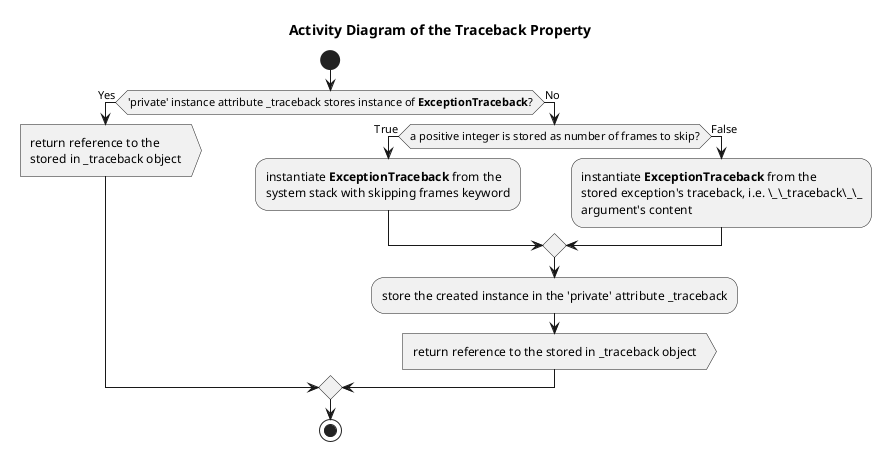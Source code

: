 @startuml traceback_property

title Activity Diagram of the Traceback Property

start

if ('private' instance attribute _traceback stores instance of <b>ExceptionTraceback</b>?) then (Yes)
    :return reference to the\nstored in _traceback object>
else (No)
    if (a positive integer is stored as number of frames to skip?) then (True)
        :instantiate <b>ExceptionTraceback</b> from the\nsystem stack with skipping frames keyword;
    else (False)
        :instantiate <b>ExceptionTraceback</b> from the\nstored exception's traceback, i.e. \_\_traceback\_\_\nargument's content;
    endif

    :store the created instance in the 'private' attribute _traceback;

    :return reference to the stored in _traceback object>
endif

stop

@enduml